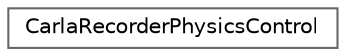 digraph "类继承关系图"
{
 // INTERACTIVE_SVG=YES
 // LATEX_PDF_SIZE
  bgcolor="transparent";
  edge [fontname=Helvetica,fontsize=10,labelfontname=Helvetica,labelfontsize=10];
  node [fontname=Helvetica,fontsize=10,shape=box,height=0.2,width=0.4];
  rankdir="LR";
  Node0 [id="Node000000",label="CarlaRecorderPhysicsControl",height=0.2,width=0.4,color="grey40", fillcolor="white", style="filled",URL="$d3/daa/structCarlaRecorderPhysicsControl.html",tooltip=" "];
}
